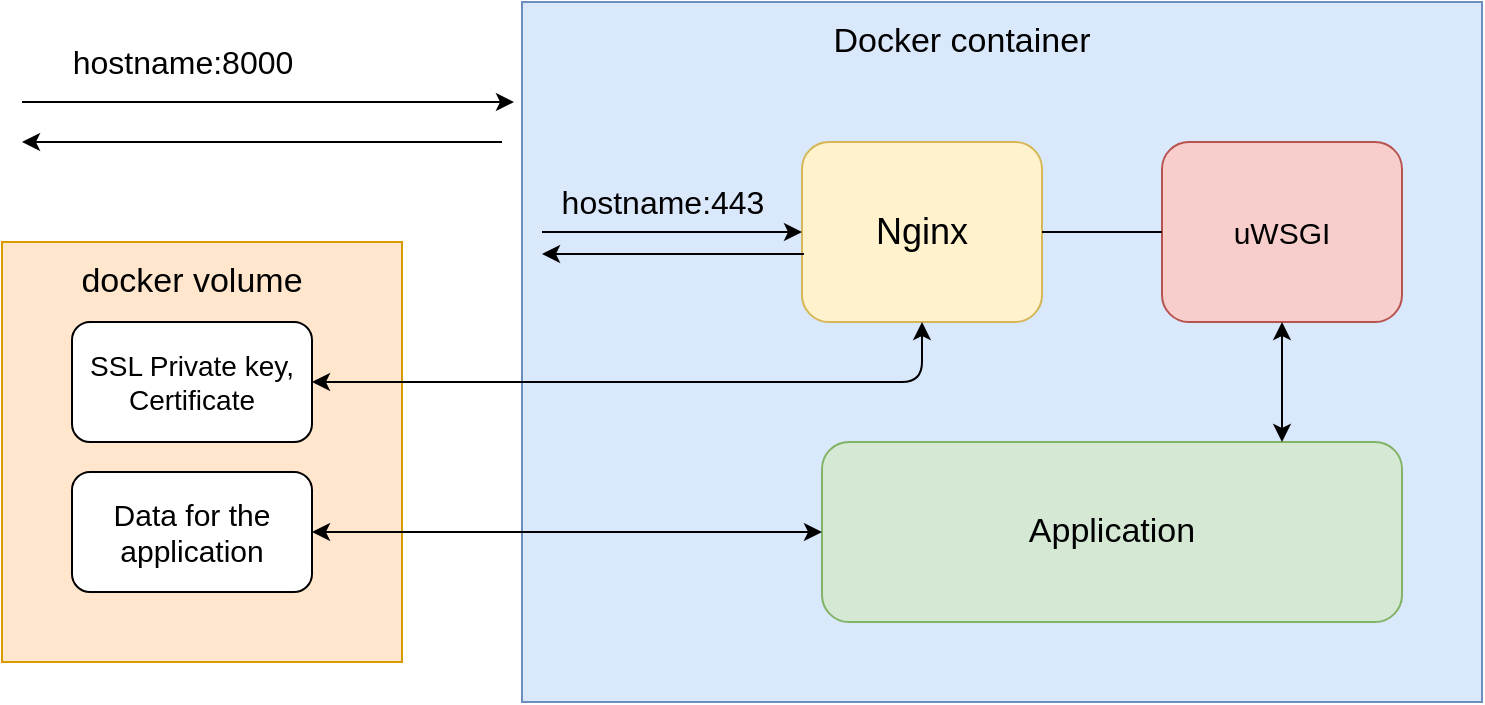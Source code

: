<mxfile version="14.4.3" type="device"><diagram id="WcgsVl8ce3rVf3v9TjCd" name="Page-1"><mxGraphModel dx="1350" dy="816" grid="1" gridSize="10" guides="1" tooltips="1" connect="1" arrows="1" fold="1" page="1" pageScale="1" pageWidth="827" pageHeight="1169" math="0" shadow="0"><root><mxCell id="0"/><mxCell id="1" parent="0"/><mxCell id="RLY9cP86-X0c118GVSMF-1" value="" style="rounded=0;whiteSpace=wrap;html=1;fillColor=#dae8fc;strokeColor=#6c8ebf;" vertex="1" parent="1"><mxGeometry x="310" y="110" width="480" height="350" as="geometry"/></mxCell><mxCell id="RLY9cP86-X0c118GVSMF-2" value="&lt;font style=&quot;font-size: 17px&quot;&gt;Docker container&lt;/font&gt;" style="text;html=1;strokeColor=none;fillColor=none;align=center;verticalAlign=middle;whiteSpace=wrap;rounded=0;" vertex="1" parent="1"><mxGeometry x="350" y="120" width="360" height="20" as="geometry"/></mxCell><mxCell id="RLY9cP86-X0c118GVSMF-3" value="&lt;font style=&quot;font-size: 18px&quot;&gt;Nginx&lt;/font&gt;" style="rounded=1;whiteSpace=wrap;html=1;fillColor=#fff2cc;strokeColor=#d6b656;" vertex="1" parent="1"><mxGeometry x="450" y="180" width="120" height="90" as="geometry"/></mxCell><mxCell id="RLY9cP86-X0c118GVSMF-4" value="&lt;font style=&quot;font-size: 15px&quot;&gt;uWSGI&lt;/font&gt;" style="rounded=1;whiteSpace=wrap;html=1;fillColor=#f8cecc;strokeColor=#b85450;" vertex="1" parent="1"><mxGeometry x="630" y="180" width="120" height="90" as="geometry"/></mxCell><mxCell id="RLY9cP86-X0c118GVSMF-5" value="&lt;font style=&quot;font-size: 17px&quot;&gt;Application&lt;/font&gt;" style="rounded=1;whiteSpace=wrap;html=1;fillColor=#d5e8d4;strokeColor=#82b366;" vertex="1" parent="1"><mxGeometry x="460" y="330" width="290" height="90" as="geometry"/></mxCell><mxCell id="RLY9cP86-X0c118GVSMF-6" value="" style="endArrow=classic;html=1;" edge="1" parent="1"><mxGeometry width="50" height="50" relative="1" as="geometry"><mxPoint x="60" y="160" as="sourcePoint"/><mxPoint x="306" y="160" as="targetPoint"/></mxGeometry></mxCell><mxCell id="RLY9cP86-X0c118GVSMF-7" value="&lt;font style=&quot;font-size: 16px&quot;&gt;hostname:8000&lt;/font&gt;" style="text;html=1;align=center;verticalAlign=middle;resizable=0;points=[];autosize=1;" vertex="1" parent="1"><mxGeometry x="75" y="130" width="130" height="20" as="geometry"/></mxCell><mxCell id="RLY9cP86-X0c118GVSMF-8" value="" style="endArrow=classic;html=1;" edge="1" parent="1"><mxGeometry width="50" height="50" relative="1" as="geometry"><mxPoint x="300" y="180" as="sourcePoint"/><mxPoint x="60" y="180" as="targetPoint"/></mxGeometry></mxCell><mxCell id="RLY9cP86-X0c118GVSMF-9" value="" style="endArrow=classic;html=1;entryX=0;entryY=0.5;entryDx=0;entryDy=0;" edge="1" parent="1" target="RLY9cP86-X0c118GVSMF-3"><mxGeometry width="50" height="50" relative="1" as="geometry"><mxPoint x="320" y="225" as="sourcePoint"/><mxPoint x="440" y="370" as="targetPoint"/></mxGeometry></mxCell><mxCell id="RLY9cP86-X0c118GVSMF-10" value="&lt;font style=&quot;font-size: 16px&quot;&gt;hostname:443&lt;/font&gt;" style="text;html=1;align=center;verticalAlign=middle;resizable=0;points=[];autosize=1;" vertex="1" parent="1"><mxGeometry x="320" y="200" width="120" height="20" as="geometry"/></mxCell><mxCell id="RLY9cP86-X0c118GVSMF-11" value="" style="endArrow=none;html=1;entryX=0;entryY=0.5;entryDx=0;entryDy=0;exitX=1;exitY=0.5;exitDx=0;exitDy=0;" edge="1" parent="1" source="RLY9cP86-X0c118GVSMF-3" target="RLY9cP86-X0c118GVSMF-4"><mxGeometry width="50" height="50" relative="1" as="geometry"><mxPoint x="570" y="230" as="sourcePoint"/><mxPoint x="620" y="180" as="targetPoint"/></mxGeometry></mxCell><mxCell id="RLY9cP86-X0c118GVSMF-12" value="" style="endArrow=classic;startArrow=classic;html=1;entryX=0.5;entryY=1;entryDx=0;entryDy=0;" edge="1" parent="1" target="RLY9cP86-X0c118GVSMF-4"><mxGeometry width="50" height="50" relative="1" as="geometry"><mxPoint x="690" y="330" as="sourcePoint"/><mxPoint x="740" y="280" as="targetPoint"/></mxGeometry></mxCell><mxCell id="RLY9cP86-X0c118GVSMF-13" value="" style="rounded=0;whiteSpace=wrap;html=1;fillColor=#ffe6cc;strokeColor=#d79b00;" vertex="1" parent="1"><mxGeometry x="50" y="230" width="200" height="210" as="geometry"/></mxCell><mxCell id="RLY9cP86-X0c118GVSMF-15" value="" style="endArrow=classic;html=1;exitX=0.008;exitY=0.622;exitDx=0;exitDy=0;exitPerimeter=0;" edge="1" parent="1" source="RLY9cP86-X0c118GVSMF-3"><mxGeometry width="50" height="50" relative="1" as="geometry"><mxPoint x="390" y="420" as="sourcePoint"/><mxPoint x="320" y="236" as="targetPoint"/></mxGeometry></mxCell><mxCell id="RLY9cP86-X0c118GVSMF-16" value="&lt;span style=&quot;font-size: 17px&quot;&gt;docker volume&lt;/span&gt;" style="text;html=1;strokeColor=none;fillColor=none;align=center;verticalAlign=middle;whiteSpace=wrap;rounded=0;" vertex="1" parent="1"><mxGeometry x="75" y="240" width="140" height="20" as="geometry"/></mxCell><mxCell id="RLY9cP86-X0c118GVSMF-17" value="&lt;font style=&quot;font-size: 14px&quot;&gt;SSL Private key, Certificate&lt;/font&gt;" style="rounded=1;whiteSpace=wrap;html=1;" vertex="1" parent="1"><mxGeometry x="85" y="270" width="120" height="60" as="geometry"/></mxCell><mxCell id="RLY9cP86-X0c118GVSMF-18" value="&lt;font style=&quot;font-size: 15px&quot;&gt;Data for the application&lt;/font&gt;" style="rounded=1;whiteSpace=wrap;html=1;" vertex="1" parent="1"><mxGeometry x="85" y="345" width="120" height="60" as="geometry"/></mxCell><mxCell id="RLY9cP86-X0c118GVSMF-19" value="" style="endArrow=classic;startArrow=classic;html=1;exitX=1;exitY=0.5;exitDx=0;exitDy=0;entryX=0.5;entryY=1;entryDx=0;entryDy=0;" edge="1" parent="1" source="RLY9cP86-X0c118GVSMF-17" target="RLY9cP86-X0c118GVSMF-3"><mxGeometry width="50" height="50" relative="1" as="geometry"><mxPoint x="390" y="400" as="sourcePoint"/><mxPoint x="440" y="350" as="targetPoint"/><Array as="points"><mxPoint x="510" y="300"/></Array></mxGeometry></mxCell><mxCell id="RLY9cP86-X0c118GVSMF-20" value="" style="endArrow=classic;startArrow=classic;html=1;exitX=1;exitY=0.5;exitDx=0;exitDy=0;" edge="1" parent="1" source="RLY9cP86-X0c118GVSMF-18" target="RLY9cP86-X0c118GVSMF-5"><mxGeometry width="50" height="50" relative="1" as="geometry"><mxPoint x="390" y="400" as="sourcePoint"/><mxPoint x="440" y="350" as="targetPoint"/></mxGeometry></mxCell></root></mxGraphModel></diagram></mxfile>
